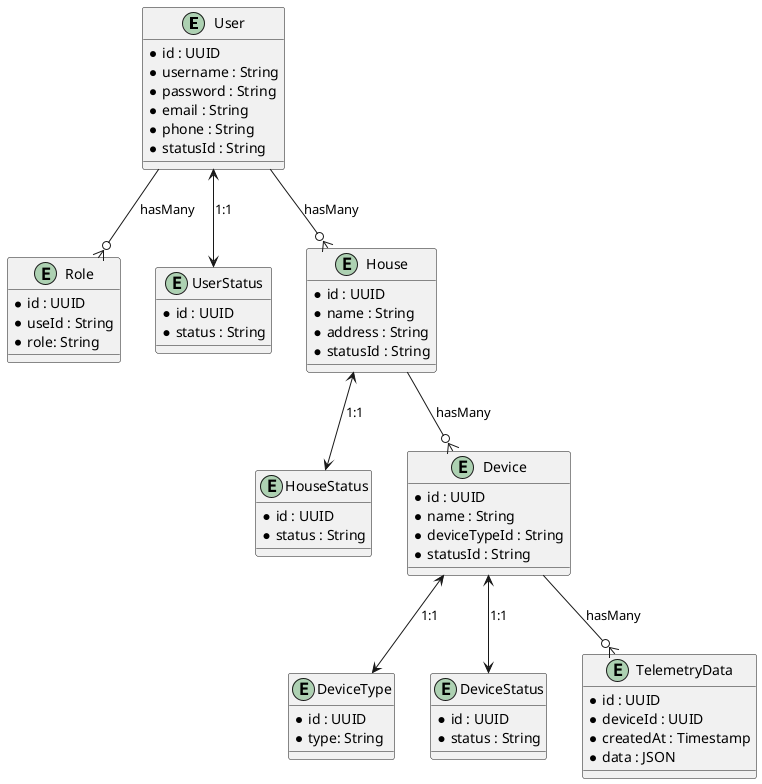 @startuml


entity "User" {
  * id : UUID
  * username : String
  * password : String
  * email : String
  * phone : String
  * statusId : String
}

entity "Role" {
  * id : UUID
  * useId : String
  * role: String
}

entity "UserStatus" {
  * id : UUID
  * status : String
}

entity "House" {
  * id : UUID
  * name : String
  * address : String
  * statusId : String
}

entity "HouseStatus" {
  * id : UUID
  * status : String
}

entity "Device" {
  * id : UUID
  * name : String
  * deviceTypeId : String
  * statusId : String
}

entity "DeviceType" {
  * id : UUID
  * type: String
}

entity "DeviceStatus" {
  * id : UUID
  * status : String
}

entity "TelemetryData" {
  * id : UUID
  * deviceId : UUID
  * createdAt : Timestamp
  * data : JSON
}


User --o{ Role : hasMany
User <--> UserStatus : 1:1
User --o{ House : hasMany
House <--> HouseStatus : 1:1
House --o{ Device : hasMany
Device <--> DeviceType : 1:1
Device <--> DeviceStatus : 1:1
Device --o{ TelemetryData : hasMany

@enduml
